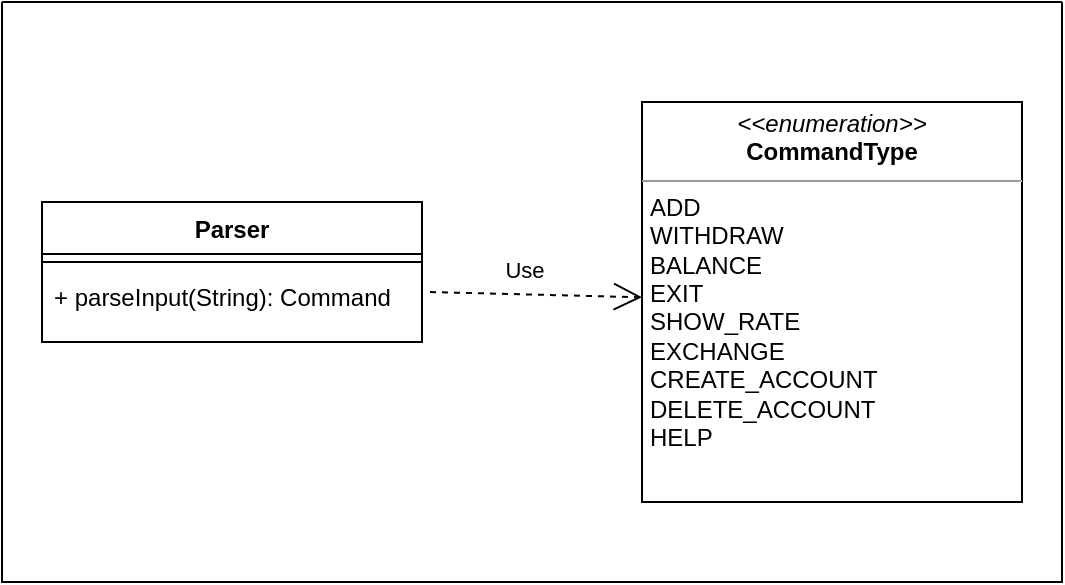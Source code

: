 <mxfile version="21.0.8" type="device"><diagram id="C5RBs43oDa-KdzZeNtuy" name="Page-1"><mxGraphModel dx="1306" dy="735" grid="1" gridSize="10" guides="1" tooltips="1" connect="1" arrows="1" fold="1" page="1" pageScale="1" pageWidth="827" pageHeight="1169" math="0" shadow="0"><root><mxCell id="WIyWlLk6GJQsqaUBKTNV-0"/><mxCell id="WIyWlLk6GJQsqaUBKTNV-1" parent="WIyWlLk6GJQsqaUBKTNV-0"/><mxCell id="ijjxZxcLBHufBQeYNjHW-0" value="Parser" style="swimlane;fontStyle=1;align=center;verticalAlign=top;childLayout=stackLayout;horizontal=1;startSize=26;horizontalStack=0;resizeParent=1;resizeParentMax=0;resizeLast=0;collapsible=1;marginBottom=0;whiteSpace=wrap;html=1;" vertex="1" parent="WIyWlLk6GJQsqaUBKTNV-1"><mxGeometry x="160" y="330" width="190" height="70" as="geometry"/></mxCell><mxCell id="ijjxZxcLBHufBQeYNjHW-2" value="" style="line;strokeWidth=1;fillColor=none;align=left;verticalAlign=middle;spacingTop=-1;spacingLeft=3;spacingRight=3;rotatable=0;labelPosition=right;points=[];portConstraint=eastwest;strokeColor=inherit;" vertex="1" parent="ijjxZxcLBHufBQeYNjHW-0"><mxGeometry y="26" width="190" height="8" as="geometry"/></mxCell><mxCell id="ijjxZxcLBHufBQeYNjHW-3" value="+ parseInput(String): Command" style="text;strokeColor=none;fillColor=none;align=left;verticalAlign=top;spacingLeft=4;spacingRight=4;overflow=hidden;rotatable=0;points=[[0,0.5],[1,0.5]];portConstraint=eastwest;whiteSpace=wrap;html=1;" vertex="1" parent="ijjxZxcLBHufBQeYNjHW-0"><mxGeometry y="34" width="190" height="36" as="geometry"/></mxCell><mxCell id="ijjxZxcLBHufBQeYNjHW-4" value="&lt;p style=&quot;margin:0px;margin-top:4px;text-align:center;&quot;&gt;&lt;i&gt;&amp;lt;&amp;lt;enumeration&amp;gt;&amp;gt;&lt;/i&gt;&lt;br&gt;&lt;b&gt;CommandType&lt;/b&gt;&lt;/p&gt;&lt;hr size=&quot;1&quot;&gt;&lt;p style=&quot;margin:0px;margin-left:4px;&quot;&gt;ADD&lt;/p&gt;&lt;p style=&quot;margin:0px;margin-left:4px;&quot;&gt;WITHDRAW&lt;/p&gt;&lt;p style=&quot;margin:0px;margin-left:4px;&quot;&gt;BALANCE&lt;/p&gt;&lt;p style=&quot;margin:0px;margin-left:4px;&quot;&gt;EXIT&lt;/p&gt;&lt;p style=&quot;margin:0px;margin-left:4px;&quot;&gt;SHOW_RATE&lt;/p&gt;&lt;p style=&quot;margin:0px;margin-left:4px;&quot;&gt;EXCHANGE&lt;/p&gt;&lt;p style=&quot;margin:0px;margin-left:4px;&quot;&gt;CREATE_ACCOUNT&lt;/p&gt;&lt;p style=&quot;margin:0px;margin-left:4px;&quot;&gt;DELETE_ACCOUNT&lt;/p&gt;&lt;p style=&quot;margin:0px;margin-left:4px;&quot;&gt;HELP&lt;/p&gt;" style="verticalAlign=top;align=left;overflow=fill;fontSize=12;fontFamily=Helvetica;html=1;whiteSpace=wrap;" vertex="1" parent="WIyWlLk6GJQsqaUBKTNV-1"><mxGeometry x="460" y="280" width="190" height="200" as="geometry"/></mxCell><mxCell id="ijjxZxcLBHufBQeYNjHW-5" value="Use" style="endArrow=open;endSize=12;dashed=1;html=1;rounded=0;exitX=1.021;exitY=0.306;exitDx=0;exitDy=0;exitPerimeter=0;" edge="1" parent="WIyWlLk6GJQsqaUBKTNV-1" source="ijjxZxcLBHufBQeYNjHW-3" target="ijjxZxcLBHufBQeYNjHW-4"><mxGeometry x="-0.116" y="12" width="160" relative="1" as="geometry"><mxPoint x="330" y="380" as="sourcePoint"/><mxPoint x="490" y="380" as="targetPoint"/><mxPoint as="offset"/></mxGeometry></mxCell><mxCell id="ijjxZxcLBHufBQeYNjHW-6" value="" style="swimlane;startSize=0;" vertex="1" parent="WIyWlLk6GJQsqaUBKTNV-1"><mxGeometry x="140" y="230" width="530" height="290" as="geometry"/></mxCell></root></mxGraphModel></diagram></mxfile>